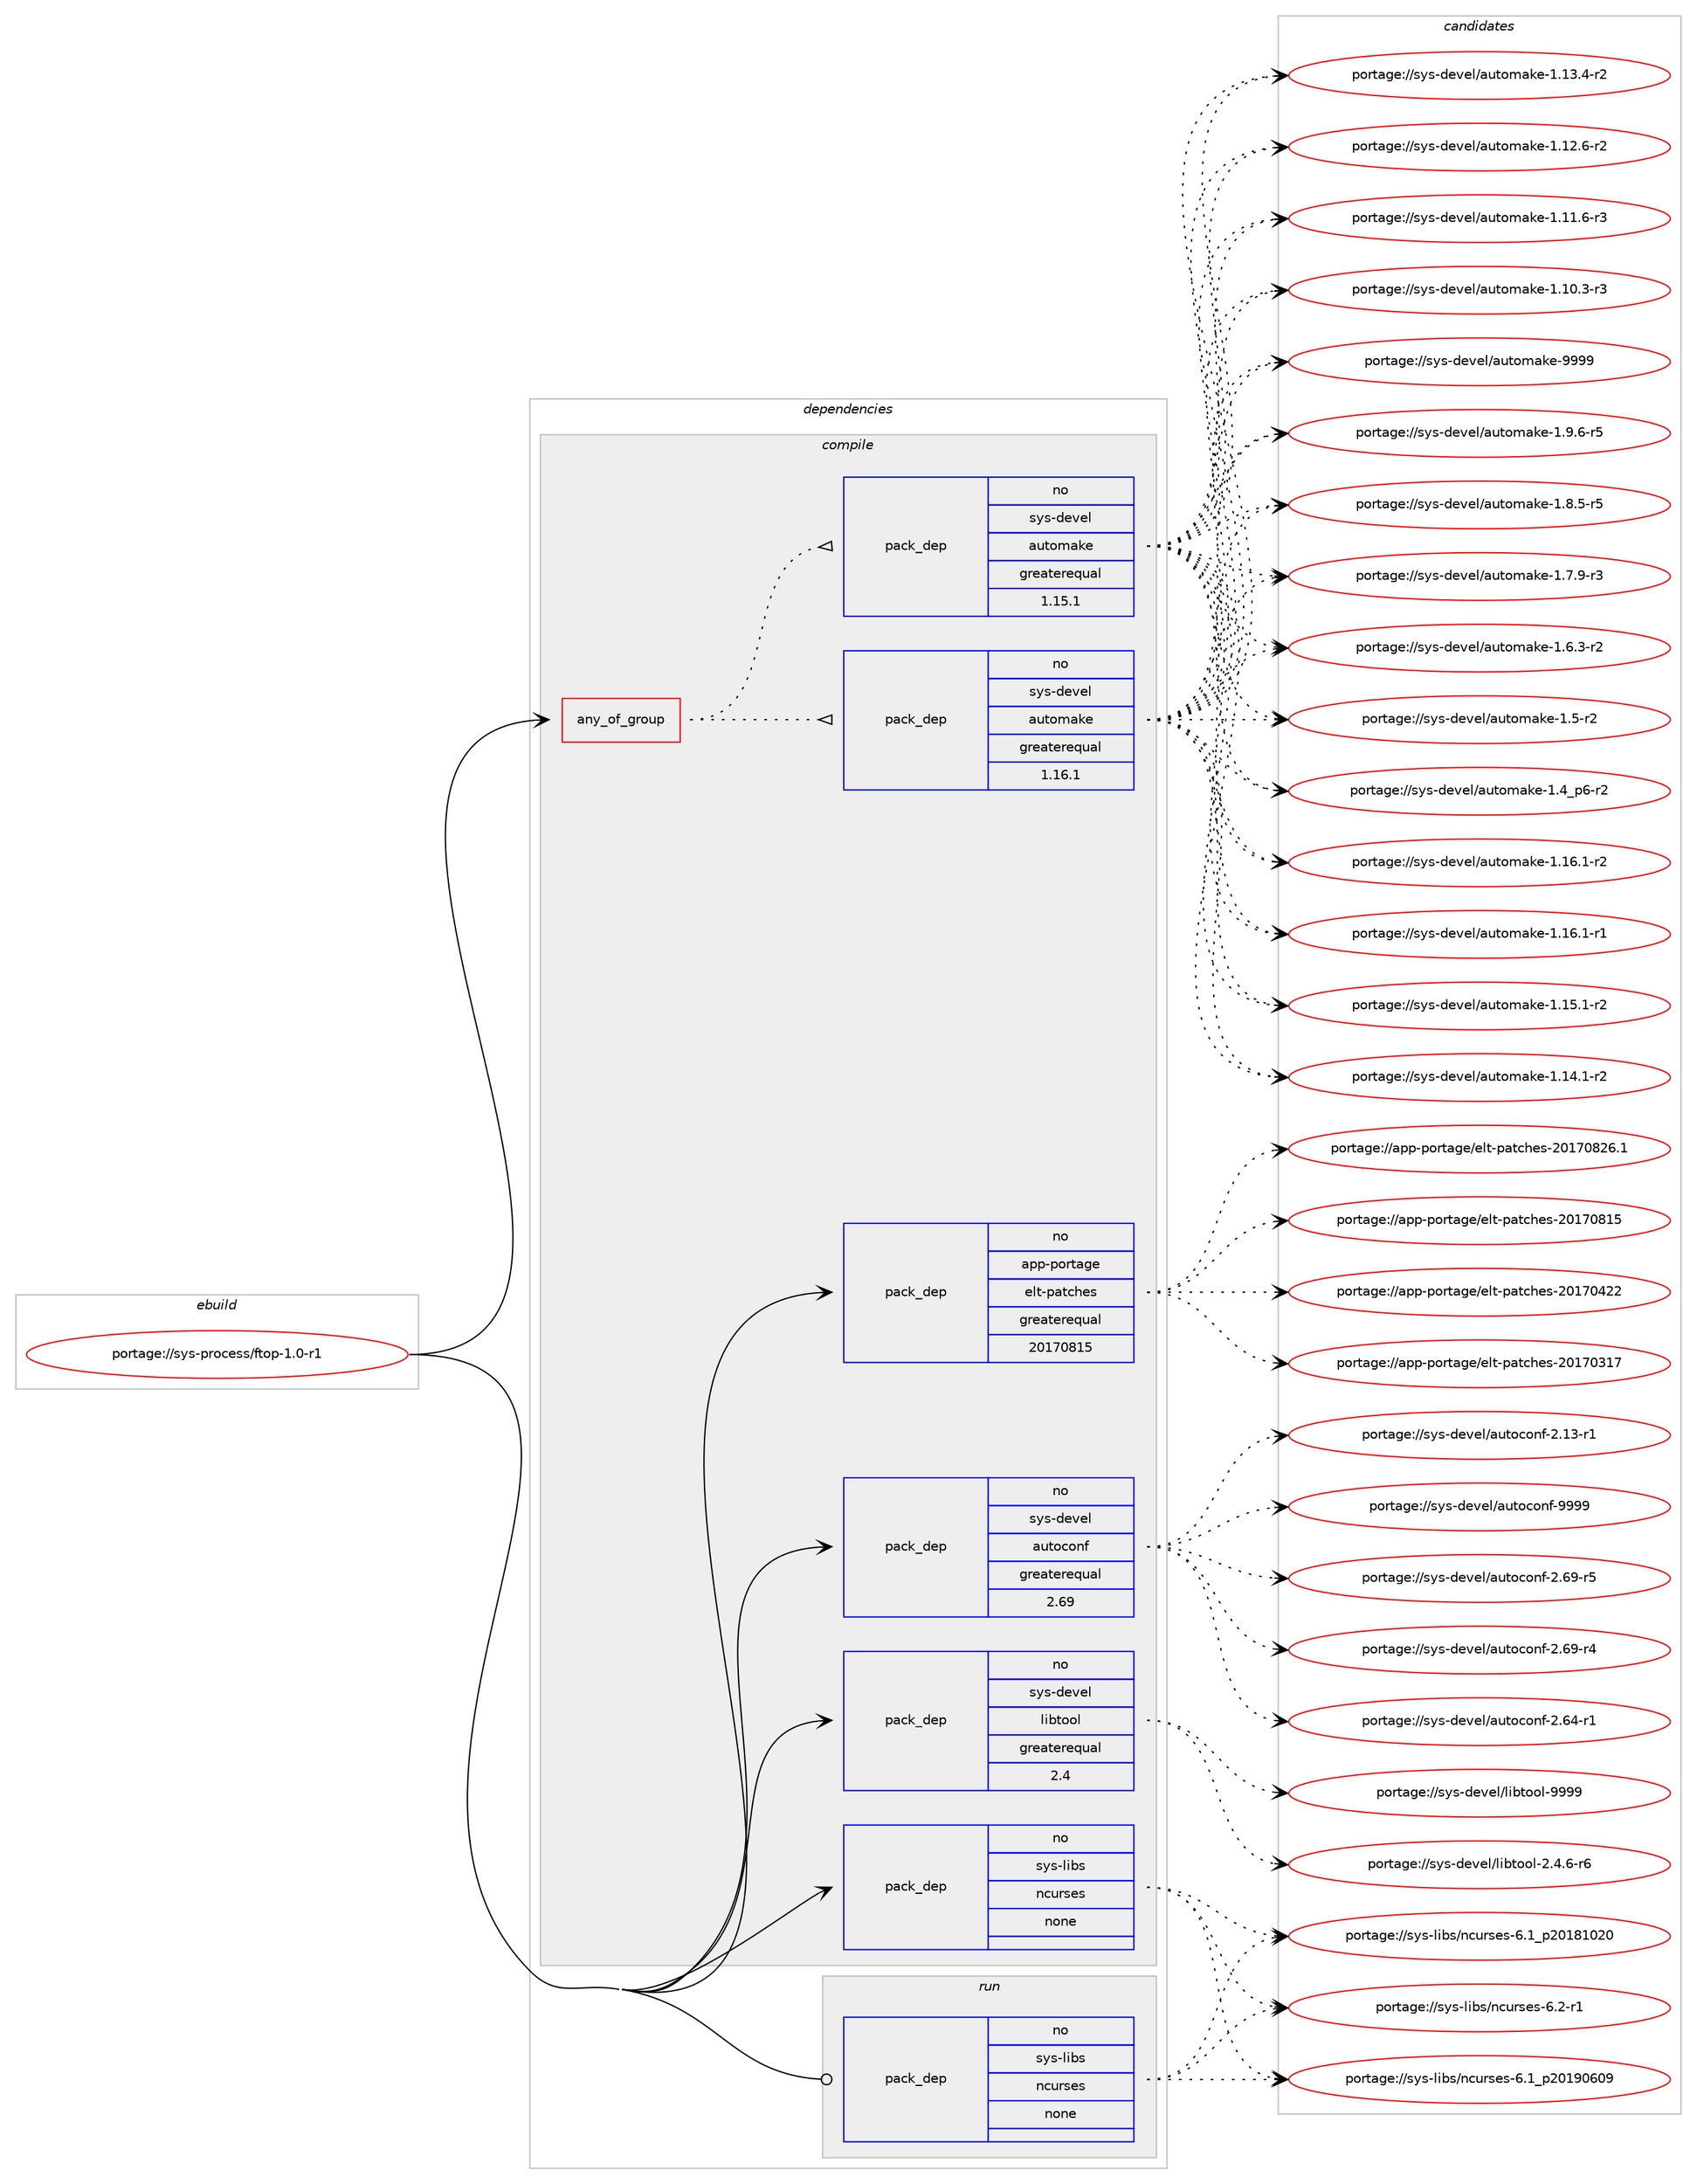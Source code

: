 digraph prolog {

# *************
# Graph options
# *************

newrank=true;
concentrate=true;
compound=true;
graph [rankdir=LR,fontname=Helvetica,fontsize=10,ranksep=1.5];#, ranksep=2.5, nodesep=0.2];
edge  [arrowhead=vee];
node  [fontname=Helvetica,fontsize=10];

# **********
# The ebuild
# **********

subgraph cluster_leftcol {
color=gray;
rank=same;
label=<<i>ebuild</i>>;
id [label="portage://sys-process/ftop-1.0-r1", color=red, width=4, href="../sys-process/ftop-1.0-r1.svg"];
}

# ****************
# The dependencies
# ****************

subgraph cluster_midcol {
color=gray;
label=<<i>dependencies</i>>;
subgraph cluster_compile {
fillcolor="#eeeeee";
style=filled;
label=<<i>compile</i>>;
subgraph any692 {
dependency28295 [label=<<TABLE BORDER="0" CELLBORDER="1" CELLSPACING="0" CELLPADDING="4"><TR><TD CELLPADDING="10">any_of_group</TD></TR></TABLE>>, shape=none, color=red];subgraph pack22783 {
dependency28296 [label=<<TABLE BORDER="0" CELLBORDER="1" CELLSPACING="0" CELLPADDING="4" WIDTH="220"><TR><TD ROWSPAN="6" CELLPADDING="30">pack_dep</TD></TR><TR><TD WIDTH="110">no</TD></TR><TR><TD>sys-devel</TD></TR><TR><TD>automake</TD></TR><TR><TD>greaterequal</TD></TR><TR><TD>1.16.1</TD></TR></TABLE>>, shape=none, color=blue];
}
dependency28295:e -> dependency28296:w [weight=20,style="dotted",arrowhead="oinv"];
subgraph pack22784 {
dependency28297 [label=<<TABLE BORDER="0" CELLBORDER="1" CELLSPACING="0" CELLPADDING="4" WIDTH="220"><TR><TD ROWSPAN="6" CELLPADDING="30">pack_dep</TD></TR><TR><TD WIDTH="110">no</TD></TR><TR><TD>sys-devel</TD></TR><TR><TD>automake</TD></TR><TR><TD>greaterequal</TD></TR><TR><TD>1.15.1</TD></TR></TABLE>>, shape=none, color=blue];
}
dependency28295:e -> dependency28297:w [weight=20,style="dotted",arrowhead="oinv"];
}
id:e -> dependency28295:w [weight=20,style="solid",arrowhead="vee"];
subgraph pack22785 {
dependency28298 [label=<<TABLE BORDER="0" CELLBORDER="1" CELLSPACING="0" CELLPADDING="4" WIDTH="220"><TR><TD ROWSPAN="6" CELLPADDING="30">pack_dep</TD></TR><TR><TD WIDTH="110">no</TD></TR><TR><TD>app-portage</TD></TR><TR><TD>elt-patches</TD></TR><TR><TD>greaterequal</TD></TR><TR><TD>20170815</TD></TR></TABLE>>, shape=none, color=blue];
}
id:e -> dependency28298:w [weight=20,style="solid",arrowhead="vee"];
subgraph pack22786 {
dependency28299 [label=<<TABLE BORDER="0" CELLBORDER="1" CELLSPACING="0" CELLPADDING="4" WIDTH="220"><TR><TD ROWSPAN="6" CELLPADDING="30">pack_dep</TD></TR><TR><TD WIDTH="110">no</TD></TR><TR><TD>sys-devel</TD></TR><TR><TD>autoconf</TD></TR><TR><TD>greaterequal</TD></TR><TR><TD>2.69</TD></TR></TABLE>>, shape=none, color=blue];
}
id:e -> dependency28299:w [weight=20,style="solid",arrowhead="vee"];
subgraph pack22787 {
dependency28300 [label=<<TABLE BORDER="0" CELLBORDER="1" CELLSPACING="0" CELLPADDING="4" WIDTH="220"><TR><TD ROWSPAN="6" CELLPADDING="30">pack_dep</TD></TR><TR><TD WIDTH="110">no</TD></TR><TR><TD>sys-devel</TD></TR><TR><TD>libtool</TD></TR><TR><TD>greaterequal</TD></TR><TR><TD>2.4</TD></TR></TABLE>>, shape=none, color=blue];
}
id:e -> dependency28300:w [weight=20,style="solid",arrowhead="vee"];
subgraph pack22788 {
dependency28301 [label=<<TABLE BORDER="0" CELLBORDER="1" CELLSPACING="0" CELLPADDING="4" WIDTH="220"><TR><TD ROWSPAN="6" CELLPADDING="30">pack_dep</TD></TR><TR><TD WIDTH="110">no</TD></TR><TR><TD>sys-libs</TD></TR><TR><TD>ncurses</TD></TR><TR><TD>none</TD></TR><TR><TD></TD></TR></TABLE>>, shape=none, color=blue];
}
id:e -> dependency28301:w [weight=20,style="solid",arrowhead="vee"];
}
subgraph cluster_compileandrun {
fillcolor="#eeeeee";
style=filled;
label=<<i>compile and run</i>>;
}
subgraph cluster_run {
fillcolor="#eeeeee";
style=filled;
label=<<i>run</i>>;
subgraph pack22789 {
dependency28302 [label=<<TABLE BORDER="0" CELLBORDER="1" CELLSPACING="0" CELLPADDING="4" WIDTH="220"><TR><TD ROWSPAN="6" CELLPADDING="30">pack_dep</TD></TR><TR><TD WIDTH="110">no</TD></TR><TR><TD>sys-libs</TD></TR><TR><TD>ncurses</TD></TR><TR><TD>none</TD></TR><TR><TD></TD></TR></TABLE>>, shape=none, color=blue];
}
id:e -> dependency28302:w [weight=20,style="solid",arrowhead="odot"];
}
}

# **************
# The candidates
# **************

subgraph cluster_choices {
rank=same;
color=gray;
label=<<i>candidates</i>>;

subgraph choice22783 {
color=black;
nodesep=1;
choice115121115451001011181011084797117116111109971071014557575757 [label="portage://sys-devel/automake-9999", color=red, width=4,href="../sys-devel/automake-9999.svg"];
choice115121115451001011181011084797117116111109971071014549465746544511453 [label="portage://sys-devel/automake-1.9.6-r5", color=red, width=4,href="../sys-devel/automake-1.9.6-r5.svg"];
choice115121115451001011181011084797117116111109971071014549465646534511453 [label="portage://sys-devel/automake-1.8.5-r5", color=red, width=4,href="../sys-devel/automake-1.8.5-r5.svg"];
choice115121115451001011181011084797117116111109971071014549465546574511451 [label="portage://sys-devel/automake-1.7.9-r3", color=red, width=4,href="../sys-devel/automake-1.7.9-r3.svg"];
choice115121115451001011181011084797117116111109971071014549465446514511450 [label="portage://sys-devel/automake-1.6.3-r2", color=red, width=4,href="../sys-devel/automake-1.6.3-r2.svg"];
choice11512111545100101118101108479711711611110997107101454946534511450 [label="portage://sys-devel/automake-1.5-r2", color=red, width=4,href="../sys-devel/automake-1.5-r2.svg"];
choice115121115451001011181011084797117116111109971071014549465295112544511450 [label="portage://sys-devel/automake-1.4_p6-r2", color=red, width=4,href="../sys-devel/automake-1.4_p6-r2.svg"];
choice11512111545100101118101108479711711611110997107101454946495446494511450 [label="portage://sys-devel/automake-1.16.1-r2", color=red, width=4,href="../sys-devel/automake-1.16.1-r2.svg"];
choice11512111545100101118101108479711711611110997107101454946495446494511449 [label="portage://sys-devel/automake-1.16.1-r1", color=red, width=4,href="../sys-devel/automake-1.16.1-r1.svg"];
choice11512111545100101118101108479711711611110997107101454946495346494511450 [label="portage://sys-devel/automake-1.15.1-r2", color=red, width=4,href="../sys-devel/automake-1.15.1-r2.svg"];
choice11512111545100101118101108479711711611110997107101454946495246494511450 [label="portage://sys-devel/automake-1.14.1-r2", color=red, width=4,href="../sys-devel/automake-1.14.1-r2.svg"];
choice11512111545100101118101108479711711611110997107101454946495146524511450 [label="portage://sys-devel/automake-1.13.4-r2", color=red, width=4,href="../sys-devel/automake-1.13.4-r2.svg"];
choice11512111545100101118101108479711711611110997107101454946495046544511450 [label="portage://sys-devel/automake-1.12.6-r2", color=red, width=4,href="../sys-devel/automake-1.12.6-r2.svg"];
choice11512111545100101118101108479711711611110997107101454946494946544511451 [label="portage://sys-devel/automake-1.11.6-r3", color=red, width=4,href="../sys-devel/automake-1.11.6-r3.svg"];
choice11512111545100101118101108479711711611110997107101454946494846514511451 [label="portage://sys-devel/automake-1.10.3-r3", color=red, width=4,href="../sys-devel/automake-1.10.3-r3.svg"];
dependency28296:e -> choice115121115451001011181011084797117116111109971071014557575757:w [style=dotted,weight="100"];
dependency28296:e -> choice115121115451001011181011084797117116111109971071014549465746544511453:w [style=dotted,weight="100"];
dependency28296:e -> choice115121115451001011181011084797117116111109971071014549465646534511453:w [style=dotted,weight="100"];
dependency28296:e -> choice115121115451001011181011084797117116111109971071014549465546574511451:w [style=dotted,weight="100"];
dependency28296:e -> choice115121115451001011181011084797117116111109971071014549465446514511450:w [style=dotted,weight="100"];
dependency28296:e -> choice11512111545100101118101108479711711611110997107101454946534511450:w [style=dotted,weight="100"];
dependency28296:e -> choice115121115451001011181011084797117116111109971071014549465295112544511450:w [style=dotted,weight="100"];
dependency28296:e -> choice11512111545100101118101108479711711611110997107101454946495446494511450:w [style=dotted,weight="100"];
dependency28296:e -> choice11512111545100101118101108479711711611110997107101454946495446494511449:w [style=dotted,weight="100"];
dependency28296:e -> choice11512111545100101118101108479711711611110997107101454946495346494511450:w [style=dotted,weight="100"];
dependency28296:e -> choice11512111545100101118101108479711711611110997107101454946495246494511450:w [style=dotted,weight="100"];
dependency28296:e -> choice11512111545100101118101108479711711611110997107101454946495146524511450:w [style=dotted,weight="100"];
dependency28296:e -> choice11512111545100101118101108479711711611110997107101454946495046544511450:w [style=dotted,weight="100"];
dependency28296:e -> choice11512111545100101118101108479711711611110997107101454946494946544511451:w [style=dotted,weight="100"];
dependency28296:e -> choice11512111545100101118101108479711711611110997107101454946494846514511451:w [style=dotted,weight="100"];
}
subgraph choice22784 {
color=black;
nodesep=1;
choice115121115451001011181011084797117116111109971071014557575757 [label="portage://sys-devel/automake-9999", color=red, width=4,href="../sys-devel/automake-9999.svg"];
choice115121115451001011181011084797117116111109971071014549465746544511453 [label="portage://sys-devel/automake-1.9.6-r5", color=red, width=4,href="../sys-devel/automake-1.9.6-r5.svg"];
choice115121115451001011181011084797117116111109971071014549465646534511453 [label="portage://sys-devel/automake-1.8.5-r5", color=red, width=4,href="../sys-devel/automake-1.8.5-r5.svg"];
choice115121115451001011181011084797117116111109971071014549465546574511451 [label="portage://sys-devel/automake-1.7.9-r3", color=red, width=4,href="../sys-devel/automake-1.7.9-r3.svg"];
choice115121115451001011181011084797117116111109971071014549465446514511450 [label="portage://sys-devel/automake-1.6.3-r2", color=red, width=4,href="../sys-devel/automake-1.6.3-r2.svg"];
choice11512111545100101118101108479711711611110997107101454946534511450 [label="portage://sys-devel/automake-1.5-r2", color=red, width=4,href="../sys-devel/automake-1.5-r2.svg"];
choice115121115451001011181011084797117116111109971071014549465295112544511450 [label="portage://sys-devel/automake-1.4_p6-r2", color=red, width=4,href="../sys-devel/automake-1.4_p6-r2.svg"];
choice11512111545100101118101108479711711611110997107101454946495446494511450 [label="portage://sys-devel/automake-1.16.1-r2", color=red, width=4,href="../sys-devel/automake-1.16.1-r2.svg"];
choice11512111545100101118101108479711711611110997107101454946495446494511449 [label="portage://sys-devel/automake-1.16.1-r1", color=red, width=4,href="../sys-devel/automake-1.16.1-r1.svg"];
choice11512111545100101118101108479711711611110997107101454946495346494511450 [label="portage://sys-devel/automake-1.15.1-r2", color=red, width=4,href="../sys-devel/automake-1.15.1-r2.svg"];
choice11512111545100101118101108479711711611110997107101454946495246494511450 [label="portage://sys-devel/automake-1.14.1-r2", color=red, width=4,href="../sys-devel/automake-1.14.1-r2.svg"];
choice11512111545100101118101108479711711611110997107101454946495146524511450 [label="portage://sys-devel/automake-1.13.4-r2", color=red, width=4,href="../sys-devel/automake-1.13.4-r2.svg"];
choice11512111545100101118101108479711711611110997107101454946495046544511450 [label="portage://sys-devel/automake-1.12.6-r2", color=red, width=4,href="../sys-devel/automake-1.12.6-r2.svg"];
choice11512111545100101118101108479711711611110997107101454946494946544511451 [label="portage://sys-devel/automake-1.11.6-r3", color=red, width=4,href="../sys-devel/automake-1.11.6-r3.svg"];
choice11512111545100101118101108479711711611110997107101454946494846514511451 [label="portage://sys-devel/automake-1.10.3-r3", color=red, width=4,href="../sys-devel/automake-1.10.3-r3.svg"];
dependency28297:e -> choice115121115451001011181011084797117116111109971071014557575757:w [style=dotted,weight="100"];
dependency28297:e -> choice115121115451001011181011084797117116111109971071014549465746544511453:w [style=dotted,weight="100"];
dependency28297:e -> choice115121115451001011181011084797117116111109971071014549465646534511453:w [style=dotted,weight="100"];
dependency28297:e -> choice115121115451001011181011084797117116111109971071014549465546574511451:w [style=dotted,weight="100"];
dependency28297:e -> choice115121115451001011181011084797117116111109971071014549465446514511450:w [style=dotted,weight="100"];
dependency28297:e -> choice11512111545100101118101108479711711611110997107101454946534511450:w [style=dotted,weight="100"];
dependency28297:e -> choice115121115451001011181011084797117116111109971071014549465295112544511450:w [style=dotted,weight="100"];
dependency28297:e -> choice11512111545100101118101108479711711611110997107101454946495446494511450:w [style=dotted,weight="100"];
dependency28297:e -> choice11512111545100101118101108479711711611110997107101454946495446494511449:w [style=dotted,weight="100"];
dependency28297:e -> choice11512111545100101118101108479711711611110997107101454946495346494511450:w [style=dotted,weight="100"];
dependency28297:e -> choice11512111545100101118101108479711711611110997107101454946495246494511450:w [style=dotted,weight="100"];
dependency28297:e -> choice11512111545100101118101108479711711611110997107101454946495146524511450:w [style=dotted,weight="100"];
dependency28297:e -> choice11512111545100101118101108479711711611110997107101454946495046544511450:w [style=dotted,weight="100"];
dependency28297:e -> choice11512111545100101118101108479711711611110997107101454946494946544511451:w [style=dotted,weight="100"];
dependency28297:e -> choice11512111545100101118101108479711711611110997107101454946494846514511451:w [style=dotted,weight="100"];
}
subgraph choice22785 {
color=black;
nodesep=1;
choice971121124511211111411697103101471011081164511297116991041011154550484955485650544649 [label="portage://app-portage/elt-patches-20170826.1", color=red, width=4,href="../app-portage/elt-patches-20170826.1.svg"];
choice97112112451121111141169710310147101108116451129711699104101115455048495548564953 [label="portage://app-portage/elt-patches-20170815", color=red, width=4,href="../app-portage/elt-patches-20170815.svg"];
choice97112112451121111141169710310147101108116451129711699104101115455048495548525050 [label="portage://app-portage/elt-patches-20170422", color=red, width=4,href="../app-portage/elt-patches-20170422.svg"];
choice97112112451121111141169710310147101108116451129711699104101115455048495548514955 [label="portage://app-portage/elt-patches-20170317", color=red, width=4,href="../app-portage/elt-patches-20170317.svg"];
dependency28298:e -> choice971121124511211111411697103101471011081164511297116991041011154550484955485650544649:w [style=dotted,weight="100"];
dependency28298:e -> choice97112112451121111141169710310147101108116451129711699104101115455048495548564953:w [style=dotted,weight="100"];
dependency28298:e -> choice97112112451121111141169710310147101108116451129711699104101115455048495548525050:w [style=dotted,weight="100"];
dependency28298:e -> choice97112112451121111141169710310147101108116451129711699104101115455048495548514955:w [style=dotted,weight="100"];
}
subgraph choice22786 {
color=black;
nodesep=1;
choice115121115451001011181011084797117116111991111101024557575757 [label="portage://sys-devel/autoconf-9999", color=red, width=4,href="../sys-devel/autoconf-9999.svg"];
choice1151211154510010111810110847971171161119911111010245504654574511453 [label="portage://sys-devel/autoconf-2.69-r5", color=red, width=4,href="../sys-devel/autoconf-2.69-r5.svg"];
choice1151211154510010111810110847971171161119911111010245504654574511452 [label="portage://sys-devel/autoconf-2.69-r4", color=red, width=4,href="../sys-devel/autoconf-2.69-r4.svg"];
choice1151211154510010111810110847971171161119911111010245504654524511449 [label="portage://sys-devel/autoconf-2.64-r1", color=red, width=4,href="../sys-devel/autoconf-2.64-r1.svg"];
choice1151211154510010111810110847971171161119911111010245504649514511449 [label="portage://sys-devel/autoconf-2.13-r1", color=red, width=4,href="../sys-devel/autoconf-2.13-r1.svg"];
dependency28299:e -> choice115121115451001011181011084797117116111991111101024557575757:w [style=dotted,weight="100"];
dependency28299:e -> choice1151211154510010111810110847971171161119911111010245504654574511453:w [style=dotted,weight="100"];
dependency28299:e -> choice1151211154510010111810110847971171161119911111010245504654574511452:w [style=dotted,weight="100"];
dependency28299:e -> choice1151211154510010111810110847971171161119911111010245504654524511449:w [style=dotted,weight="100"];
dependency28299:e -> choice1151211154510010111810110847971171161119911111010245504649514511449:w [style=dotted,weight="100"];
}
subgraph choice22787 {
color=black;
nodesep=1;
choice1151211154510010111810110847108105981161111111084557575757 [label="portage://sys-devel/libtool-9999", color=red, width=4,href="../sys-devel/libtool-9999.svg"];
choice1151211154510010111810110847108105981161111111084550465246544511454 [label="portage://sys-devel/libtool-2.4.6-r6", color=red, width=4,href="../sys-devel/libtool-2.4.6-r6.svg"];
dependency28300:e -> choice1151211154510010111810110847108105981161111111084557575757:w [style=dotted,weight="100"];
dependency28300:e -> choice1151211154510010111810110847108105981161111111084550465246544511454:w [style=dotted,weight="100"];
}
subgraph choice22788 {
color=black;
nodesep=1;
choice11512111545108105981154711099117114115101115455446504511449 [label="portage://sys-libs/ncurses-6.2-r1", color=red, width=4,href="../sys-libs/ncurses-6.2-r1.svg"];
choice1151211154510810598115471109911711411510111545544649951125048495748544857 [label="portage://sys-libs/ncurses-6.1_p20190609", color=red, width=4,href="../sys-libs/ncurses-6.1_p20190609.svg"];
choice1151211154510810598115471109911711411510111545544649951125048495649485048 [label="portage://sys-libs/ncurses-6.1_p20181020", color=red, width=4,href="../sys-libs/ncurses-6.1_p20181020.svg"];
dependency28301:e -> choice11512111545108105981154711099117114115101115455446504511449:w [style=dotted,weight="100"];
dependency28301:e -> choice1151211154510810598115471109911711411510111545544649951125048495748544857:w [style=dotted,weight="100"];
dependency28301:e -> choice1151211154510810598115471109911711411510111545544649951125048495649485048:w [style=dotted,weight="100"];
}
subgraph choice22789 {
color=black;
nodesep=1;
choice11512111545108105981154711099117114115101115455446504511449 [label="portage://sys-libs/ncurses-6.2-r1", color=red, width=4,href="../sys-libs/ncurses-6.2-r1.svg"];
choice1151211154510810598115471109911711411510111545544649951125048495748544857 [label="portage://sys-libs/ncurses-6.1_p20190609", color=red, width=4,href="../sys-libs/ncurses-6.1_p20190609.svg"];
choice1151211154510810598115471109911711411510111545544649951125048495649485048 [label="portage://sys-libs/ncurses-6.1_p20181020", color=red, width=4,href="../sys-libs/ncurses-6.1_p20181020.svg"];
dependency28302:e -> choice11512111545108105981154711099117114115101115455446504511449:w [style=dotted,weight="100"];
dependency28302:e -> choice1151211154510810598115471109911711411510111545544649951125048495748544857:w [style=dotted,weight="100"];
dependency28302:e -> choice1151211154510810598115471109911711411510111545544649951125048495649485048:w [style=dotted,weight="100"];
}
}

}
